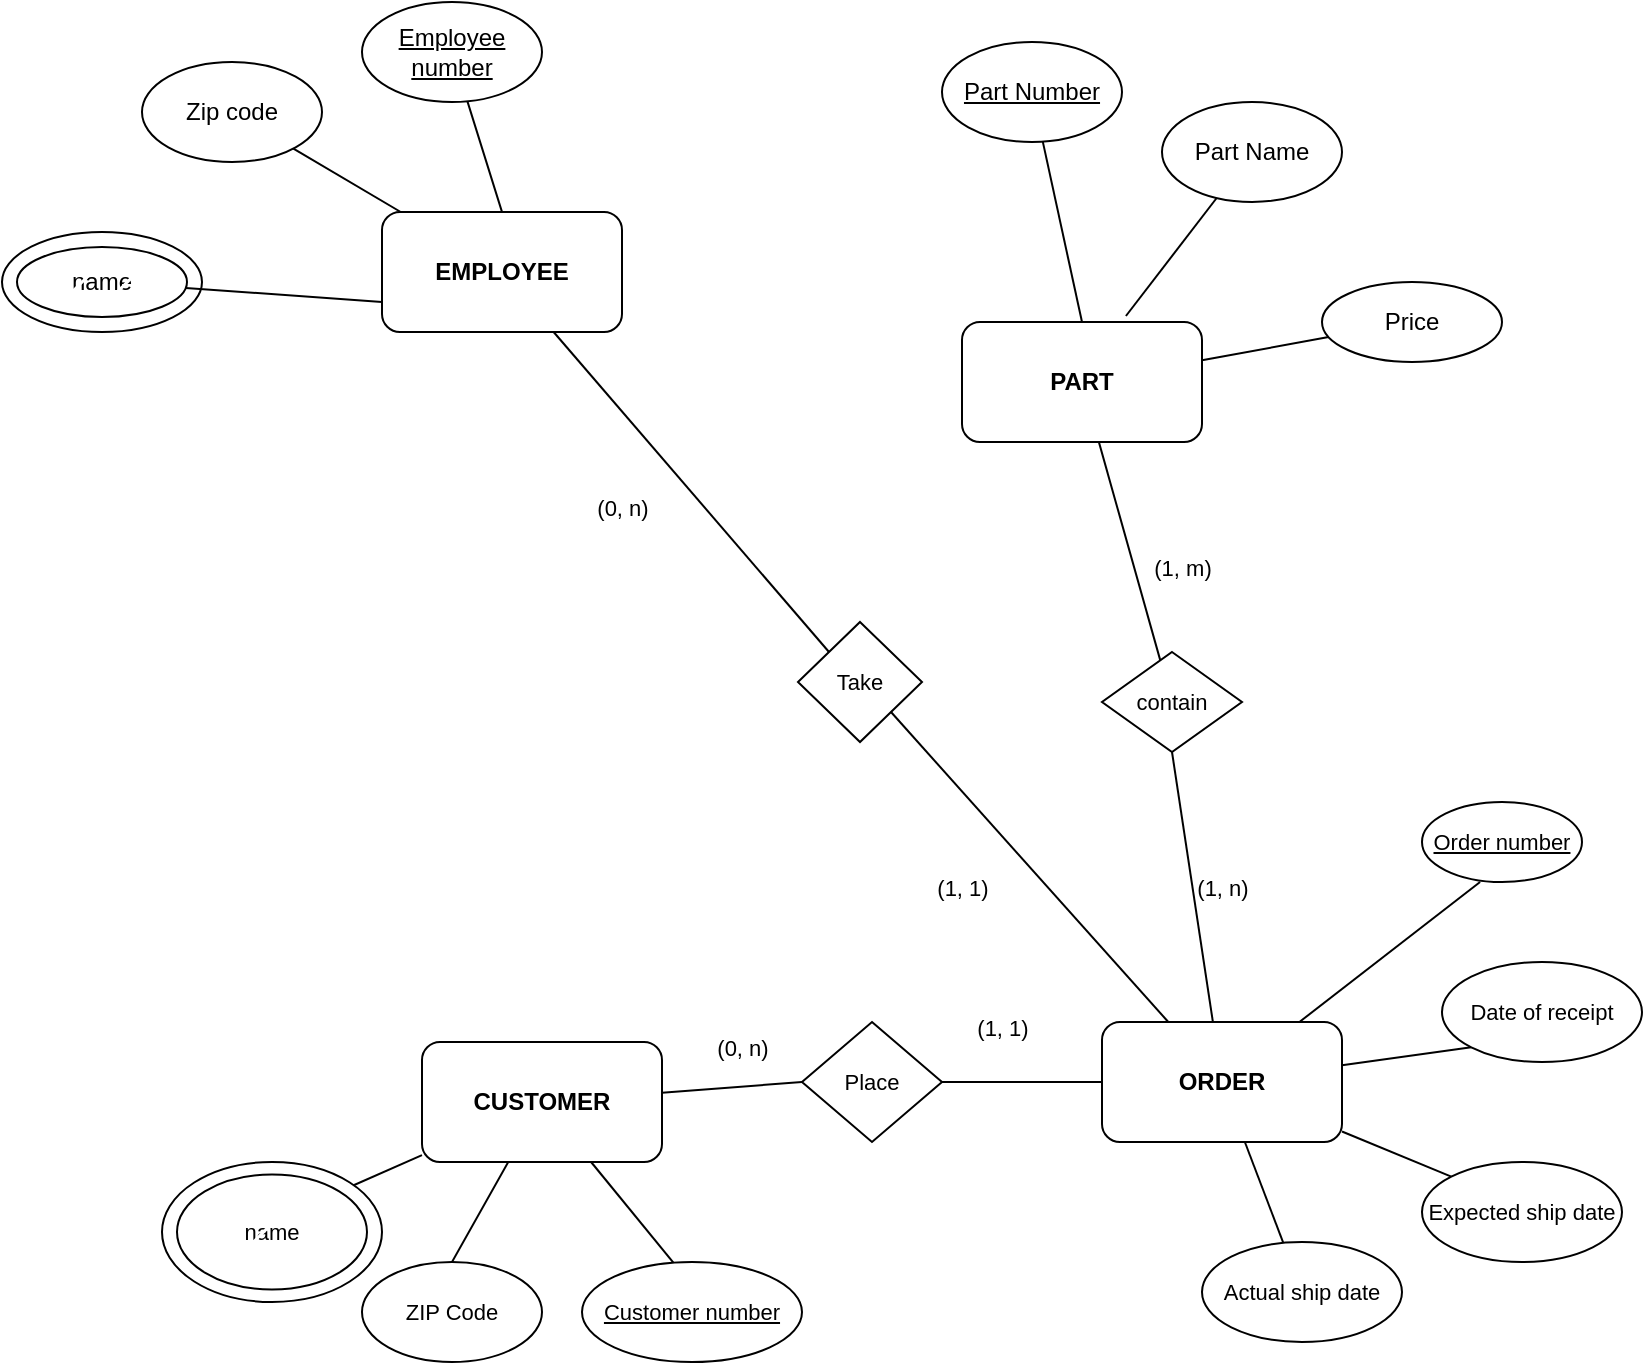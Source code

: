 <mxfile version="21.8.2" type="github">
  <diagram name="Page-1" id="Z6Z7MIp1uJDV5iuDduHF">
    <mxGraphModel dx="1674" dy="758" grid="1" gridSize="10" guides="1" tooltips="1" connect="1" arrows="1" fold="1" page="1" pageScale="1" pageWidth="850" pageHeight="1100" math="0" shadow="0">
      <root>
        <mxCell id="0" />
        <mxCell id="1" parent="0" />
        <mxCell id="78Z0Ar44ANG4WeFFWspV-45" style="edgeStyle=none;shape=connector;rounded=0;orthogonalLoop=1;jettySize=auto;html=1;entryX=0;entryY=0;entryDx=0;entryDy=0;labelBackgroundColor=default;strokeColor=default;fontFamily=Helvetica;fontSize=11;fontColor=default;endArrow=none;endFill=0;" parent="1" source="78Z0Ar44ANG4WeFFWspV-1" target="78Z0Ar44ANG4WeFFWspV-44" edge="1">
          <mxGeometry relative="1" as="geometry" />
        </mxCell>
        <mxCell id="78Z0Ar44ANG4WeFFWspV-1" value="EMPLOYEE" style="rounded=1;whiteSpace=wrap;html=1;fontStyle=1" parent="1" vertex="1">
          <mxGeometry x="190" y="305" width="120" height="60" as="geometry" />
        </mxCell>
        <mxCell id="78Z0Ar44ANG4WeFFWspV-49" style="edgeStyle=none;shape=connector;rounded=0;orthogonalLoop=1;jettySize=auto;html=1;labelBackgroundColor=default;strokeColor=default;fontFamily=Helvetica;fontSize=11;fontColor=default;endArrow=none;endFill=0;" parent="1" source="78Z0Ar44ANG4WeFFWspV-2" target="78Z0Ar44ANG4WeFFWspV-47" edge="1">
          <mxGeometry relative="1" as="geometry" />
        </mxCell>
        <mxCell id="78Z0Ar44ANG4WeFFWspV-2" value="PART" style="rounded=1;whiteSpace=wrap;html=1;fontStyle=1" parent="1" vertex="1">
          <mxGeometry x="480" y="360" width="120" height="60" as="geometry" />
        </mxCell>
        <mxCell id="78Z0Ar44ANG4WeFFWspV-34" style="edgeStyle=none;shape=connector;rounded=0;orthogonalLoop=1;jettySize=auto;html=1;entryX=0;entryY=1;entryDx=0;entryDy=0;labelBackgroundColor=default;strokeColor=default;fontFamily=Helvetica;fontSize=11;fontColor=default;endArrow=none;endFill=0;" parent="1" source="78Z0Ar44ANG4WeFFWspV-3" target="78Z0Ar44ANG4WeFFWspV-31" edge="1">
          <mxGeometry relative="1" as="geometry" />
        </mxCell>
        <mxCell id="78Z0Ar44ANG4WeFFWspV-35" style="edgeStyle=none;shape=connector;rounded=0;orthogonalLoop=1;jettySize=auto;html=1;entryX=0;entryY=0;entryDx=0;entryDy=0;labelBackgroundColor=default;strokeColor=default;fontFamily=Helvetica;fontSize=11;fontColor=default;endArrow=none;endFill=0;" parent="1" source="78Z0Ar44ANG4WeFFWspV-3" target="78Z0Ar44ANG4WeFFWspV-32" edge="1">
          <mxGeometry relative="1" as="geometry" />
        </mxCell>
        <mxCell id="78Z0Ar44ANG4WeFFWspV-36" style="edgeStyle=none;shape=connector;rounded=0;orthogonalLoop=1;jettySize=auto;html=1;labelBackgroundColor=default;strokeColor=default;fontFamily=Helvetica;fontSize=11;fontColor=default;endArrow=none;endFill=0;" parent="1" source="78Z0Ar44ANG4WeFFWspV-3" target="78Z0Ar44ANG4WeFFWspV-33" edge="1">
          <mxGeometry relative="1" as="geometry" />
        </mxCell>
        <mxCell id="78Z0Ar44ANG4WeFFWspV-37" style="edgeStyle=none;shape=connector;rounded=0;orthogonalLoop=1;jettySize=auto;html=1;entryX=0.363;entryY=1;entryDx=0;entryDy=0;entryPerimeter=0;labelBackgroundColor=default;strokeColor=default;fontFamily=Helvetica;fontSize=11;fontColor=default;endArrow=none;endFill=0;" parent="1" source="78Z0Ar44ANG4WeFFWspV-3" target="78Z0Ar44ANG4WeFFWspV-30" edge="1">
          <mxGeometry relative="1" as="geometry" />
        </mxCell>
        <mxCell id="78Z0Ar44ANG4WeFFWspV-43" style="edgeStyle=none;shape=connector;rounded=0;orthogonalLoop=1;jettySize=auto;html=1;entryX=1;entryY=0.5;entryDx=0;entryDy=0;labelBackgroundColor=default;strokeColor=default;fontFamily=Helvetica;fontSize=11;fontColor=default;endArrow=none;endFill=0;" parent="1" source="78Z0Ar44ANG4WeFFWspV-3" target="78Z0Ar44ANG4WeFFWspV-41" edge="1">
          <mxGeometry relative="1" as="geometry" />
        </mxCell>
        <mxCell id="78Z0Ar44ANG4WeFFWspV-46" style="edgeStyle=none;shape=connector;rounded=0;orthogonalLoop=1;jettySize=auto;html=1;entryX=1;entryY=1;entryDx=0;entryDy=0;labelBackgroundColor=default;strokeColor=default;fontFamily=Helvetica;fontSize=11;fontColor=default;endArrow=none;endFill=0;" parent="1" source="78Z0Ar44ANG4WeFFWspV-3" target="78Z0Ar44ANG4WeFFWspV-44" edge="1">
          <mxGeometry relative="1" as="geometry" />
        </mxCell>
        <mxCell id="78Z0Ar44ANG4WeFFWspV-48" style="edgeStyle=none;shape=connector;rounded=0;orthogonalLoop=1;jettySize=auto;html=1;entryX=0.5;entryY=1;entryDx=0;entryDy=0;labelBackgroundColor=default;strokeColor=default;fontFamily=Helvetica;fontSize=11;fontColor=default;endArrow=none;endFill=0;" parent="1" source="78Z0Ar44ANG4WeFFWspV-3" target="78Z0Ar44ANG4WeFFWspV-47" edge="1">
          <mxGeometry relative="1" as="geometry" />
        </mxCell>
        <mxCell id="78Z0Ar44ANG4WeFFWspV-3" value="ORDER" style="rounded=1;whiteSpace=wrap;html=1;fontStyle=1" parent="1" vertex="1">
          <mxGeometry x="550" y="710" width="120" height="60" as="geometry" />
        </mxCell>
        <mxCell id="78Z0Ar44ANG4WeFFWspV-38" style="edgeStyle=none;shape=connector;rounded=0;orthogonalLoop=1;jettySize=auto;html=1;entryX=1;entryY=0;entryDx=0;entryDy=0;labelBackgroundColor=default;strokeColor=default;fontFamily=Helvetica;fontSize=11;fontColor=default;endArrow=none;endFill=0;" parent="1" source="78Z0Ar44ANG4WeFFWspV-4" target="78Z0Ar44ANG4WeFFWspV-28" edge="1">
          <mxGeometry relative="1" as="geometry" />
        </mxCell>
        <mxCell id="78Z0Ar44ANG4WeFFWspV-39" style="edgeStyle=none;shape=connector;rounded=0;orthogonalLoop=1;jettySize=auto;html=1;entryX=0.5;entryY=0;entryDx=0;entryDy=0;labelBackgroundColor=default;strokeColor=default;fontFamily=Helvetica;fontSize=11;fontColor=default;endArrow=none;endFill=0;" parent="1" source="78Z0Ar44ANG4WeFFWspV-4" target="78Z0Ar44ANG4WeFFWspV-29" edge="1">
          <mxGeometry relative="1" as="geometry" />
        </mxCell>
        <mxCell id="78Z0Ar44ANG4WeFFWspV-40" style="edgeStyle=none;shape=connector;rounded=0;orthogonalLoop=1;jettySize=auto;html=1;entryX=0.432;entryY=0.051;entryDx=0;entryDy=0;labelBackgroundColor=default;strokeColor=default;fontFamily=Helvetica;fontSize=11;fontColor=default;endArrow=none;endFill=0;entryPerimeter=0;" parent="1" source="78Z0Ar44ANG4WeFFWspV-4" target="78Z0Ar44ANG4WeFFWspV-26" edge="1">
          <mxGeometry relative="1" as="geometry" />
        </mxCell>
        <mxCell id="78Z0Ar44ANG4WeFFWspV-42" style="edgeStyle=none;shape=connector;rounded=0;orthogonalLoop=1;jettySize=auto;html=1;entryX=0;entryY=0.5;entryDx=0;entryDy=0;labelBackgroundColor=default;strokeColor=default;fontFamily=Helvetica;fontSize=11;fontColor=default;endArrow=none;endFill=0;" parent="1" source="78Z0Ar44ANG4WeFFWspV-4" target="78Z0Ar44ANG4WeFFWspV-41" edge="1">
          <mxGeometry relative="1" as="geometry" />
        </mxCell>
        <mxCell id="78Z0Ar44ANG4WeFFWspV-4" value="CUSTOMER" style="rounded=1;whiteSpace=wrap;html=1;fontStyle=1" parent="1" vertex="1">
          <mxGeometry x="210" y="720" width="120" height="60" as="geometry" />
        </mxCell>
        <mxCell id="78Z0Ar44ANG4WeFFWspV-17" style="edgeStyle=none;shape=connector;rounded=0;orthogonalLoop=1;jettySize=auto;html=1;entryX=0.5;entryY=0;entryDx=0;entryDy=0;labelBackgroundColor=default;strokeColor=default;fontFamily=Helvetica;fontSize=11;fontColor=default;endArrow=none;endFill=0;" parent="1" source="78Z0Ar44ANG4WeFFWspV-5" target="78Z0Ar44ANG4WeFFWspV-1" edge="1">
          <mxGeometry relative="1" as="geometry" />
        </mxCell>
        <mxCell id="78Z0Ar44ANG4WeFFWspV-5" value="Employee number" style="ellipse;whiteSpace=wrap;html=1;fontStyle=4" parent="1" vertex="1">
          <mxGeometry x="180" y="200" width="90" height="50" as="geometry" />
        </mxCell>
        <mxCell id="78Z0Ar44ANG4WeFFWspV-11" value="name" style="ellipse;whiteSpace=wrap;html=1;" parent="1" vertex="1">
          <mxGeometry y="315" width="100" height="50" as="geometry" />
        </mxCell>
        <mxCell id="78Z0Ar44ANG4WeFFWspV-16" style="edgeStyle=none;shape=connector;rounded=0;orthogonalLoop=1;jettySize=auto;html=1;entryX=0;entryY=0.75;entryDx=0;entryDy=0;labelBackgroundColor=default;strokeColor=default;fontFamily=Helvetica;fontSize=11;fontColor=default;endArrow=none;endFill=0;" parent="1" source="78Z0Ar44ANG4WeFFWspV-13" target="78Z0Ar44ANG4WeFFWspV-1" edge="1">
          <mxGeometry relative="1" as="geometry" />
        </mxCell>
        <mxCell id="78Z0Ar44ANG4WeFFWspV-13" value="" style="ellipse;whiteSpace=wrap;html=1;fillStyle=hatch;" parent="1" vertex="1">
          <mxGeometry x="7.5" y="322.5" width="85" height="35" as="geometry" />
        </mxCell>
        <mxCell id="78Z0Ar44ANG4WeFFWspV-15" style="rounded=0;orthogonalLoop=1;jettySize=auto;html=1;endArrow=none;endFill=0;" parent="1" source="78Z0Ar44ANG4WeFFWspV-14" target="78Z0Ar44ANG4WeFFWspV-1" edge="1">
          <mxGeometry relative="1" as="geometry" />
        </mxCell>
        <mxCell id="78Z0Ar44ANG4WeFFWspV-14" value="Zip code" style="ellipse;whiteSpace=wrap;html=1;" parent="1" vertex="1">
          <mxGeometry x="70" y="230" width="90" height="50" as="geometry" />
        </mxCell>
        <mxCell id="78Z0Ar44ANG4WeFFWspV-22" style="edgeStyle=none;shape=connector;rounded=0;orthogonalLoop=1;jettySize=auto;html=1;entryX=0.5;entryY=0;entryDx=0;entryDy=0;labelBackgroundColor=default;strokeColor=default;fontFamily=Helvetica;fontSize=11;fontColor=default;endArrow=none;endFill=0;" parent="1" source="78Z0Ar44ANG4WeFFWspV-18" target="78Z0Ar44ANG4WeFFWspV-2" edge="1">
          <mxGeometry relative="1" as="geometry" />
        </mxCell>
        <mxCell id="78Z0Ar44ANG4WeFFWspV-18" value="Part Number" style="ellipse;whiteSpace=wrap;html=1;fontStyle=4" parent="1" vertex="1">
          <mxGeometry x="470" y="220" width="90" height="50" as="geometry" />
        </mxCell>
        <mxCell id="78Z0Ar44ANG4WeFFWspV-23" style="edgeStyle=none;shape=connector;rounded=0;orthogonalLoop=1;jettySize=auto;html=1;entryX=0.683;entryY=-0.05;entryDx=0;entryDy=0;entryPerimeter=0;labelBackgroundColor=default;strokeColor=default;fontFamily=Helvetica;fontSize=11;fontColor=default;endArrow=none;endFill=0;" parent="1" source="78Z0Ar44ANG4WeFFWspV-19" target="78Z0Ar44ANG4WeFFWspV-2" edge="1">
          <mxGeometry relative="1" as="geometry" />
        </mxCell>
        <mxCell id="78Z0Ar44ANG4WeFFWspV-19" value="Part Name" style="ellipse;whiteSpace=wrap;html=1;" parent="1" vertex="1">
          <mxGeometry x="580" y="250" width="90" height="50" as="geometry" />
        </mxCell>
        <mxCell id="78Z0Ar44ANG4WeFFWspV-25" style="edgeStyle=none;shape=connector;rounded=0;orthogonalLoop=1;jettySize=auto;html=1;labelBackgroundColor=default;strokeColor=default;fontFamily=Helvetica;fontSize=11;fontColor=default;endArrow=none;endFill=0;" parent="1" source="78Z0Ar44ANG4WeFFWspV-21" target="78Z0Ar44ANG4WeFFWspV-2" edge="1">
          <mxGeometry relative="1" as="geometry" />
        </mxCell>
        <mxCell id="78Z0Ar44ANG4WeFFWspV-21" value="Price" style="ellipse;whiteSpace=wrap;html=1;" parent="1" vertex="1">
          <mxGeometry x="660" y="340" width="90" height="40" as="geometry" />
        </mxCell>
        <mxCell id="78Z0Ar44ANG4WeFFWspV-26" value="Customer number" style="ellipse;whiteSpace=wrap;html=1;fontFamily=Helvetica;fontSize=11;fontColor=default;fontStyle=4" parent="1" vertex="1">
          <mxGeometry x="290" y="830" width="110" height="50" as="geometry" />
        </mxCell>
        <mxCell id="78Z0Ar44ANG4WeFFWspV-27" value="name" style="ellipse;whiteSpace=wrap;html=1;fontFamily=Helvetica;fontSize=11;fontColor=default;" parent="1" vertex="1">
          <mxGeometry x="80" y="780" width="110" height="70" as="geometry" />
        </mxCell>
        <mxCell id="78Z0Ar44ANG4WeFFWspV-28" value="" style="ellipse;whiteSpace=wrap;html=1;fontFamily=Helvetica;fontSize=11;fontColor=default;fillStyle=hatch;" parent="1" vertex="1">
          <mxGeometry x="87.5" y="786.25" width="95" height="57.5" as="geometry" />
        </mxCell>
        <mxCell id="78Z0Ar44ANG4WeFFWspV-29" value="ZIP Code" style="ellipse;whiteSpace=wrap;html=1;fontFamily=Helvetica;fontSize=11;fontColor=default;" parent="1" vertex="1">
          <mxGeometry x="180" y="830" width="90" height="50" as="geometry" />
        </mxCell>
        <mxCell id="78Z0Ar44ANG4WeFFWspV-30" value="Order number" style="ellipse;whiteSpace=wrap;html=1;fontFamily=Helvetica;fontSize=11;fontColor=default;fontStyle=4" parent="1" vertex="1">
          <mxGeometry x="710" y="600" width="80" height="40" as="geometry" />
        </mxCell>
        <mxCell id="78Z0Ar44ANG4WeFFWspV-31" value="Date of receipt" style="ellipse;whiteSpace=wrap;html=1;fontFamily=Helvetica;fontSize=11;fontColor=default;" parent="1" vertex="1">
          <mxGeometry x="720" y="680" width="100" height="50" as="geometry" />
        </mxCell>
        <mxCell id="78Z0Ar44ANG4WeFFWspV-32" value="Expected ship date" style="ellipse;whiteSpace=wrap;html=1;fontFamily=Helvetica;fontSize=11;fontColor=default;" parent="1" vertex="1">
          <mxGeometry x="710" y="780" width="100" height="50" as="geometry" />
        </mxCell>
        <mxCell id="78Z0Ar44ANG4WeFFWspV-33" value="Actual ship date" style="ellipse;whiteSpace=wrap;html=1;fontFamily=Helvetica;fontSize=11;fontColor=default;" parent="1" vertex="1">
          <mxGeometry x="600" y="820" width="100" height="50" as="geometry" />
        </mxCell>
        <mxCell id="78Z0Ar44ANG4WeFFWspV-41" value="Place" style="rhombus;whiteSpace=wrap;html=1;fontFamily=Helvetica;fontSize=11;fontColor=default;" parent="1" vertex="1">
          <mxGeometry x="400" y="710" width="70" height="60" as="geometry" />
        </mxCell>
        <mxCell id="78Z0Ar44ANG4WeFFWspV-44" value="Take" style="rhombus;whiteSpace=wrap;html=1;fontFamily=Helvetica;fontSize=11;fontColor=default;" parent="1" vertex="1">
          <mxGeometry x="398" y="510" width="62" height="60" as="geometry" />
        </mxCell>
        <mxCell id="78Z0Ar44ANG4WeFFWspV-47" value="contain" style="rhombus;whiteSpace=wrap;html=1;fontFamily=Helvetica;fontSize=11;fontColor=default;" parent="1" vertex="1">
          <mxGeometry x="550" y="525" width="70" height="50" as="geometry" />
        </mxCell>
        <mxCell id="78Z0Ar44ANG4WeFFWspV-50" value="(0, n)" style="text;html=1;align=center;verticalAlign=middle;resizable=0;points=[];autosize=1;strokeColor=none;fillColor=none;fontSize=11;fontFamily=Helvetica;fontColor=default;" parent="1" vertex="1">
          <mxGeometry x="285" y="438" width="50" height="30" as="geometry" />
        </mxCell>
        <mxCell id="78Z0Ar44ANG4WeFFWspV-51" value="(1, 1)" style="text;html=1;align=center;verticalAlign=middle;resizable=0;points=[];autosize=1;strokeColor=none;fillColor=none;fontSize=11;fontFamily=Helvetica;fontColor=default;" parent="1" vertex="1">
          <mxGeometry x="455" y="628" width="50" height="30" as="geometry" />
        </mxCell>
        <mxCell id="78Z0Ar44ANG4WeFFWspV-52" value="(1, 1)" style="text;html=1;align=center;verticalAlign=middle;resizable=0;points=[];autosize=1;strokeColor=none;fillColor=none;fontSize=11;fontFamily=Helvetica;fontColor=default;" parent="1" vertex="1">
          <mxGeometry x="475" y="698" width="50" height="30" as="geometry" />
        </mxCell>
        <mxCell id="78Z0Ar44ANG4WeFFWspV-53" value="(0, n)" style="text;html=1;align=center;verticalAlign=middle;resizable=0;points=[];autosize=1;strokeColor=none;fillColor=none;fontSize=11;fontFamily=Helvetica;fontColor=default;" parent="1" vertex="1">
          <mxGeometry x="345" y="708" width="50" height="30" as="geometry" />
        </mxCell>
        <mxCell id="78Z0Ar44ANG4WeFFWspV-54" value="(1, n)" style="text;html=1;align=center;verticalAlign=middle;resizable=0;points=[];autosize=1;strokeColor=none;fillColor=none;fontSize=11;fontFamily=Helvetica;fontColor=default;" parent="1" vertex="1">
          <mxGeometry x="585" y="628" width="50" height="30" as="geometry" />
        </mxCell>
        <mxCell id="78Z0Ar44ANG4WeFFWspV-55" value="(1, m)" style="text;html=1;align=center;verticalAlign=middle;resizable=0;points=[];autosize=1;strokeColor=none;fillColor=none;fontSize=11;fontFamily=Helvetica;fontColor=default;" parent="1" vertex="1">
          <mxGeometry x="565" y="468" width="50" height="30" as="geometry" />
        </mxCell>
      </root>
    </mxGraphModel>
  </diagram>
</mxfile>
